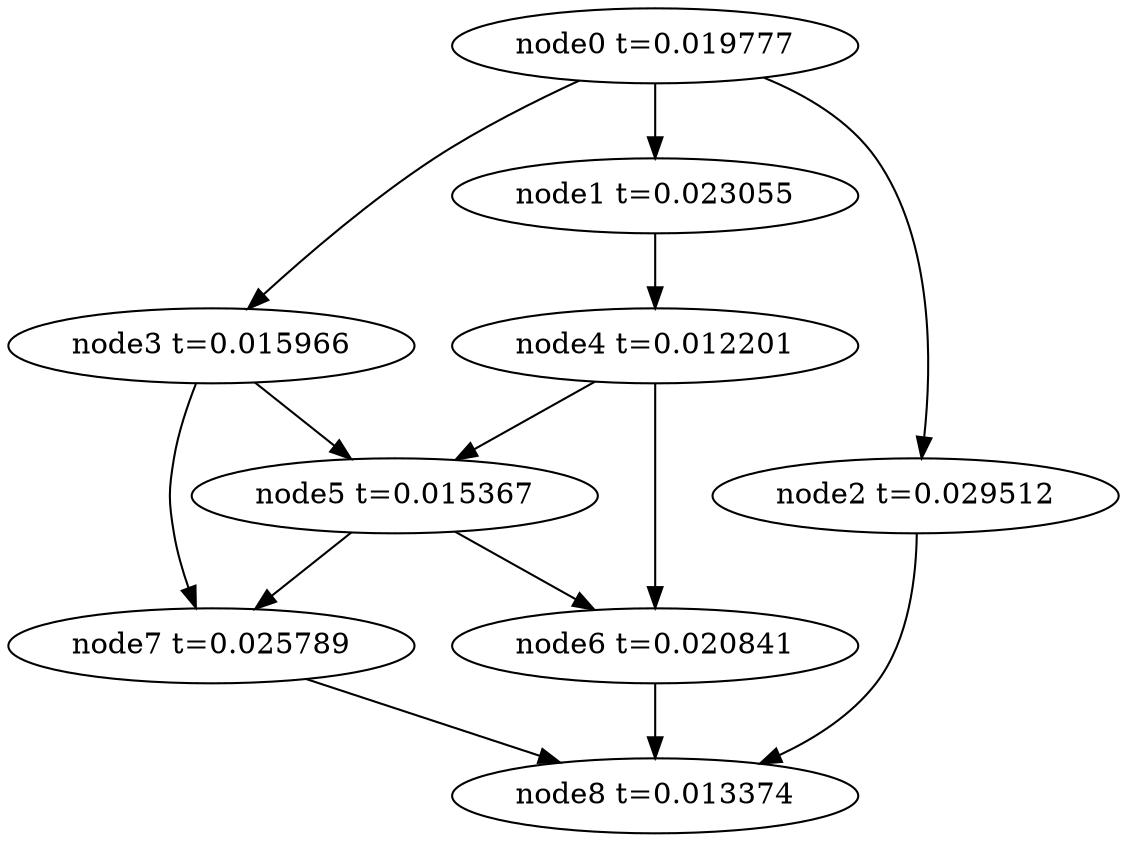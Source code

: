 digraph g{
	node8[label="node8 t=0.013374"]
	node7 -> node8
	node7[label="node7 t=0.025789"];
	node6 -> node8
	node6[label="node6 t=0.020841"];
	node5 -> node7
	node5 -> node6
	node5[label="node5 t=0.015367"];
	node4 -> node6
	node4 -> node5
	node4[label="node4 t=0.012201"];
	node3 -> node7
	node3 -> node5
	node3[label="node3 t=0.015966"];
	node2 -> node8
	node2[label="node2 t=0.029512"];
	node1 -> node4
	node1[label="node1 t=0.023055"];
	node0 -> node3
	node0 -> node2
	node0 -> node1
	node0[label="node0 t=0.019777"];
}
